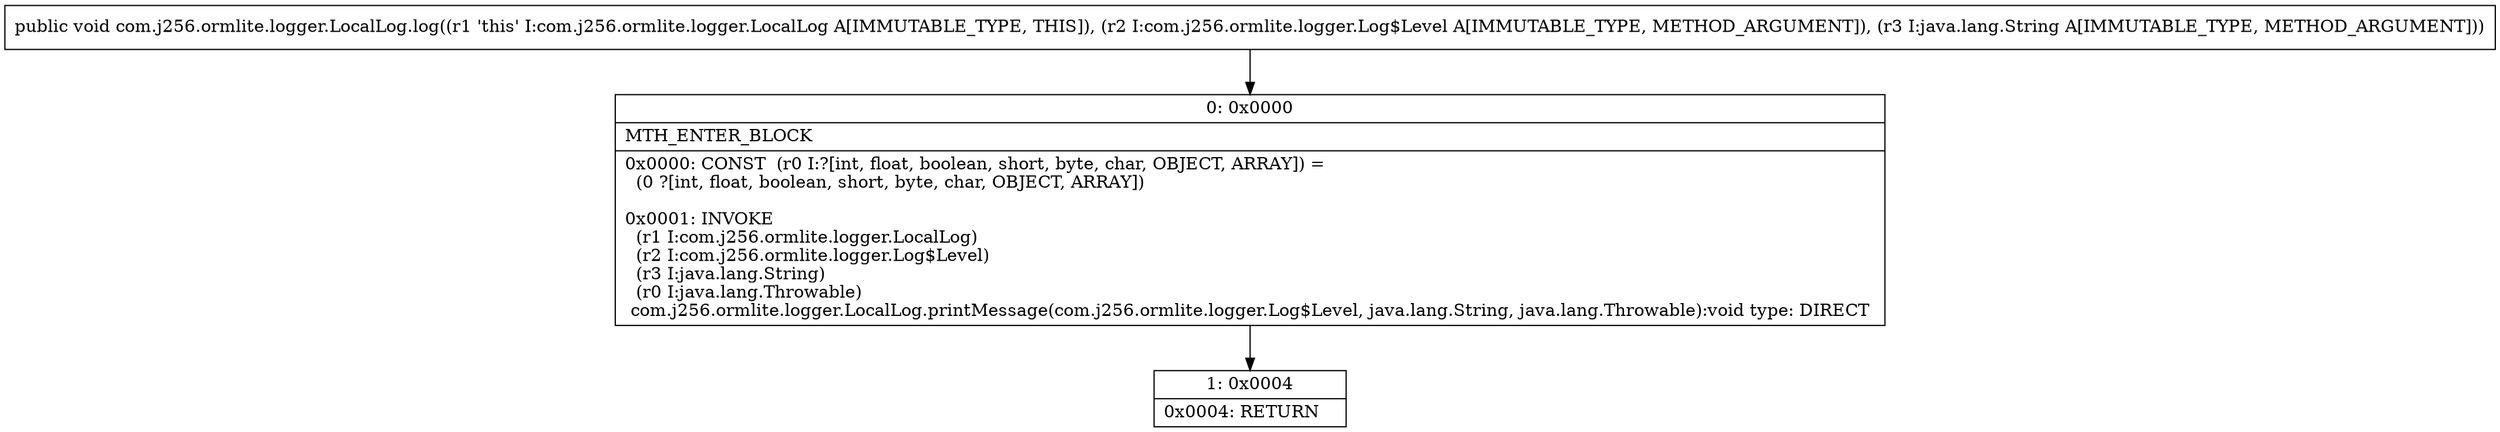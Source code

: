 digraph "CFG forcom.j256.ormlite.logger.LocalLog.log(Lcom\/j256\/ormlite\/logger\/Log$Level;Ljava\/lang\/String;)V" {
Node_0 [shape=record,label="{0\:\ 0x0000|MTH_ENTER_BLOCK\l|0x0000: CONST  (r0 I:?[int, float, boolean, short, byte, char, OBJECT, ARRAY]) = \l  (0 ?[int, float, boolean, short, byte, char, OBJECT, ARRAY])\l \l0x0001: INVOKE  \l  (r1 I:com.j256.ormlite.logger.LocalLog)\l  (r2 I:com.j256.ormlite.logger.Log$Level)\l  (r3 I:java.lang.String)\l  (r0 I:java.lang.Throwable)\l com.j256.ormlite.logger.LocalLog.printMessage(com.j256.ormlite.logger.Log$Level, java.lang.String, java.lang.Throwable):void type: DIRECT \l}"];
Node_1 [shape=record,label="{1\:\ 0x0004|0x0004: RETURN   \l}"];
MethodNode[shape=record,label="{public void com.j256.ormlite.logger.LocalLog.log((r1 'this' I:com.j256.ormlite.logger.LocalLog A[IMMUTABLE_TYPE, THIS]), (r2 I:com.j256.ormlite.logger.Log$Level A[IMMUTABLE_TYPE, METHOD_ARGUMENT]), (r3 I:java.lang.String A[IMMUTABLE_TYPE, METHOD_ARGUMENT])) }"];
MethodNode -> Node_0;
Node_0 -> Node_1;
}

